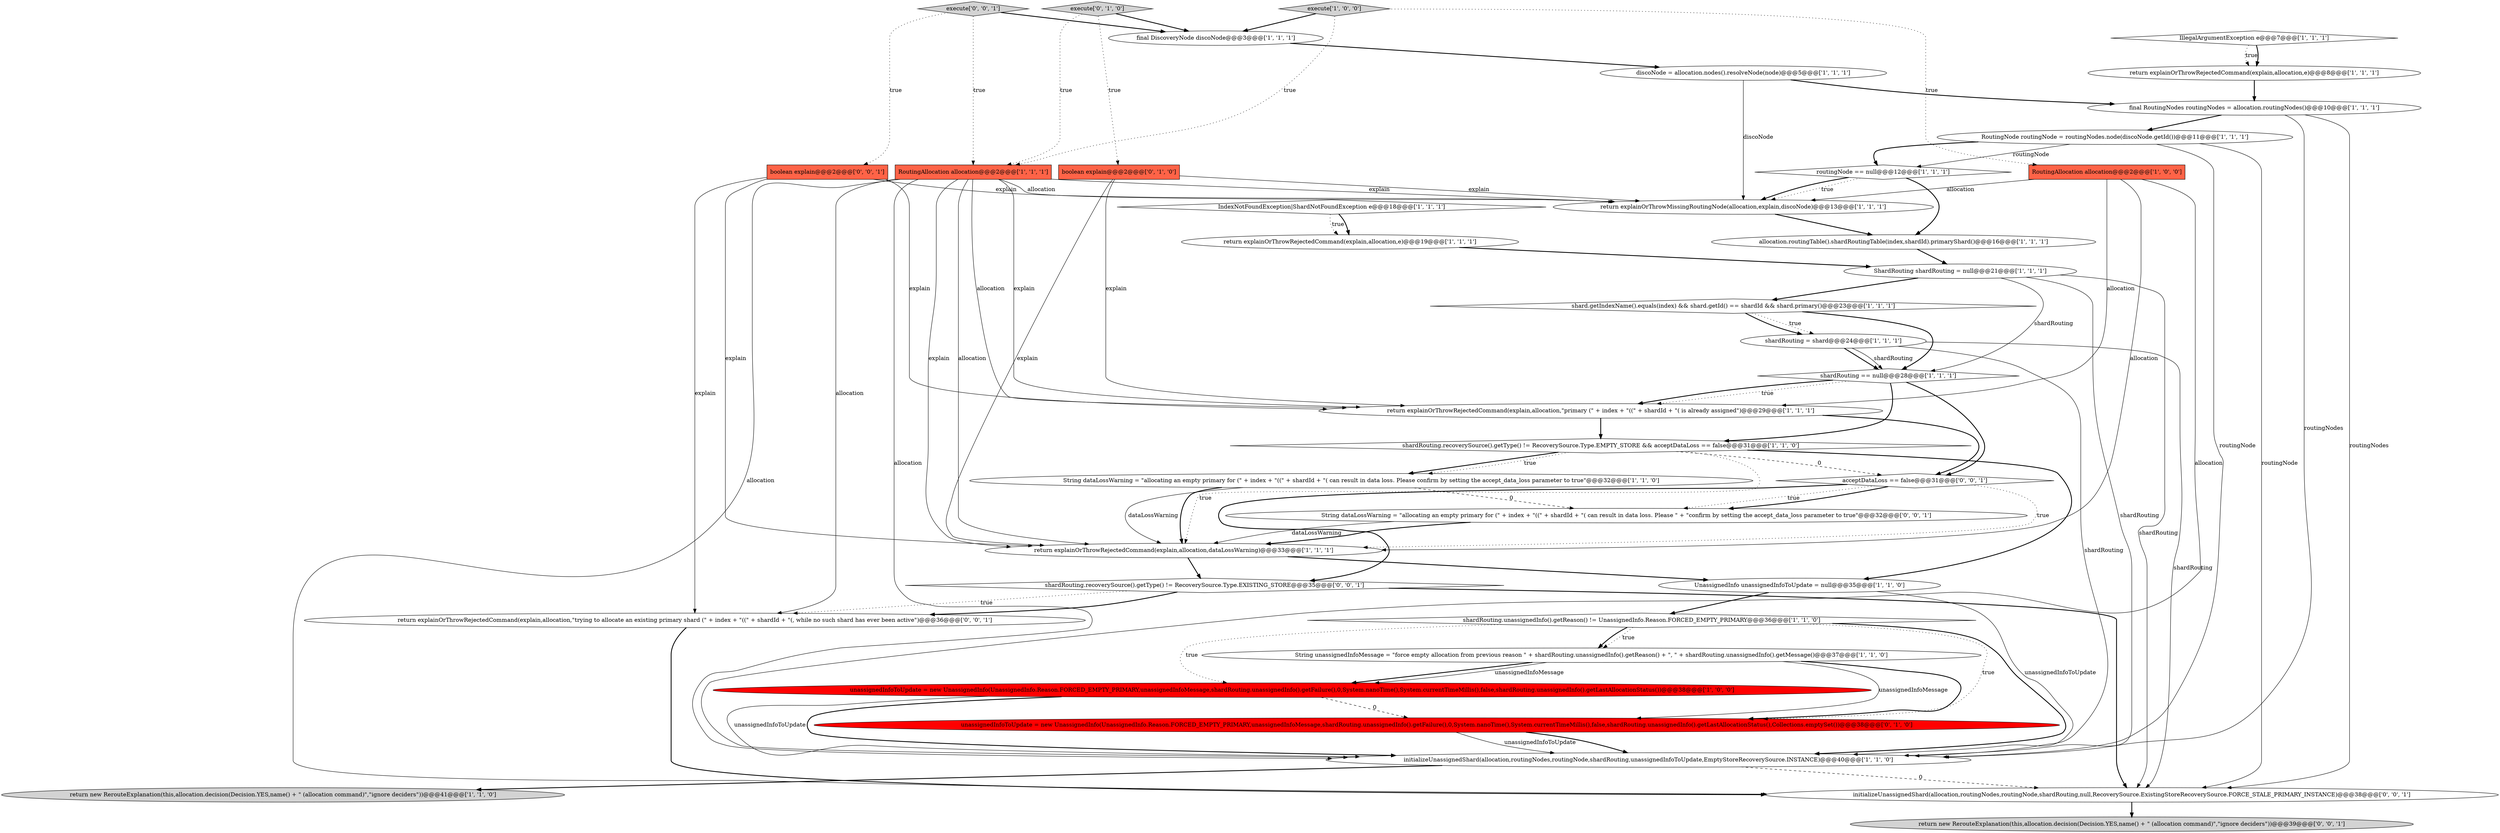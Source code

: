 digraph {
36 [style = filled, label = "return new RerouteExplanation(this,allocation.decision(Decision.YES,name() + \" (allocation command)\",\"ignore deciders\"))@@@39@@@['0', '0', '1']", fillcolor = lightgray, shape = ellipse image = "AAA0AAABBB3BBB"];
2 [style = filled, label = "String dataLossWarning = \"allocating an empty primary for (\" + index + \"((\" + shardId + \"( can result in data loss. Please confirm by setting the accept_data_loss parameter to true\"@@@32@@@['1', '1', '0']", fillcolor = white, shape = ellipse image = "AAA0AAABBB1BBB"];
5 [style = filled, label = "shardRouting == null@@@28@@@['1', '1', '1']", fillcolor = white, shape = diamond image = "AAA0AAABBB1BBB"];
18 [style = filled, label = "discoNode = allocation.nodes().resolveNode(node)@@@5@@@['1', '1', '1']", fillcolor = white, shape = ellipse image = "AAA0AAABBB1BBB"];
23 [style = filled, label = "initializeUnassignedShard(allocation,routingNodes,routingNode,shardRouting,unassignedInfoToUpdate,EmptyStoreRecoverySource.INSTANCE)@@@40@@@['1', '1', '0']", fillcolor = white, shape = ellipse image = "AAA0AAABBB1BBB"];
28 [style = filled, label = "boolean explain@@@2@@@['0', '1', '0']", fillcolor = tomato, shape = box image = "AAA0AAABBB2BBB"];
15 [style = filled, label = "IllegalArgumentException e@@@7@@@['1', '1', '1']", fillcolor = white, shape = diamond image = "AAA0AAABBB1BBB"];
9 [style = filled, label = "return explainOrThrowRejectedCommand(explain,allocation,dataLossWarning)@@@33@@@['1', '1', '1']", fillcolor = white, shape = ellipse image = "AAA0AAABBB1BBB"];
4 [style = filled, label = "return explainOrThrowMissingRoutingNode(allocation,explain,discoNode)@@@13@@@['1', '1', '1']", fillcolor = white, shape = ellipse image = "AAA0AAABBB1BBB"];
13 [style = filled, label = "ShardRouting shardRouting = null@@@21@@@['1', '1', '1']", fillcolor = white, shape = ellipse image = "AAA0AAABBB1BBB"];
16 [style = filled, label = "shard.getIndexName().equals(index) && shard.getId() == shardId && shard.primary()@@@23@@@['1', '1', '1']", fillcolor = white, shape = diamond image = "AAA0AAABBB1BBB"];
24 [style = filled, label = "shardRouting.recoverySource().getType() != RecoverySource.Type.EMPTY_STORE && acceptDataLoss == false@@@31@@@['1', '1', '0']", fillcolor = white, shape = diamond image = "AAA0AAABBB1BBB"];
34 [style = filled, label = "execute['0', '0', '1']", fillcolor = lightgray, shape = diamond image = "AAA0AAABBB3BBB"];
32 [style = filled, label = "boolean explain@@@2@@@['0', '0', '1']", fillcolor = tomato, shape = box image = "AAA0AAABBB3BBB"];
27 [style = filled, label = "IndexNotFoundException|ShardNotFoundException e@@@18@@@['1', '1', '1']", fillcolor = white, shape = diamond image = "AAA0AAABBB1BBB"];
29 [style = filled, label = "unassignedInfoToUpdate = new UnassignedInfo(UnassignedInfo.Reason.FORCED_EMPTY_PRIMARY,unassignedInfoMessage,shardRouting.unassignedInfo().getFailure(),0,System.nanoTime(),System.currentTimeMillis(),false,shardRouting.unassignedInfo().getLastAllocationStatus(),Collections.emptySet())@@@38@@@['0', '1', '0']", fillcolor = red, shape = ellipse image = "AAA1AAABBB2BBB"];
12 [style = filled, label = "String unassignedInfoMessage = \"force empty allocation from previous reason \" + shardRouting.unassignedInfo().getReason() + \", \" + shardRouting.unassignedInfo().getMessage()@@@37@@@['1', '1', '0']", fillcolor = white, shape = ellipse image = "AAA0AAABBB1BBB"];
25 [style = filled, label = "final RoutingNodes routingNodes = allocation.routingNodes()@@@10@@@['1', '1', '1']", fillcolor = white, shape = ellipse image = "AAA0AAABBB1BBB"];
1 [style = filled, label = "execute['1', '0', '0']", fillcolor = lightgray, shape = diamond image = "AAA0AAABBB1BBB"];
33 [style = filled, label = "String dataLossWarning = \"allocating an empty primary for (\" + index + \"((\" + shardId + \"( can result in data loss. Please \" + \"confirm by setting the accept_data_loss parameter to true\"@@@32@@@['0', '0', '1']", fillcolor = white, shape = ellipse image = "AAA0AAABBB3BBB"];
38 [style = filled, label = "acceptDataLoss == false@@@31@@@['0', '0', '1']", fillcolor = white, shape = diamond image = "AAA0AAABBB3BBB"];
0 [style = filled, label = "routingNode == null@@@12@@@['1', '1', '1']", fillcolor = white, shape = diamond image = "AAA0AAABBB1BBB"];
20 [style = filled, label = "return explainOrThrowRejectedCommand(explain,allocation,e)@@@8@@@['1', '1', '1']", fillcolor = white, shape = ellipse image = "AAA0AAABBB1BBB"];
14 [style = filled, label = "RoutingAllocation allocation@@@2@@@['1', '0', '0']", fillcolor = tomato, shape = box image = "AAA0AAABBB1BBB"];
17 [style = filled, label = "RoutingAllocation allocation@@@2@@@['1', '1', '1']", fillcolor = tomato, shape = box image = "AAA0AAABBB1BBB"];
26 [style = filled, label = "allocation.routingTable().shardRoutingTable(index,shardId).primaryShard()@@@16@@@['1', '1', '1']", fillcolor = white, shape = ellipse image = "AAA0AAABBB1BBB"];
6 [style = filled, label = "final DiscoveryNode discoNode@@@3@@@['1', '1', '1']", fillcolor = white, shape = ellipse image = "AAA0AAABBB1BBB"];
19 [style = filled, label = "UnassignedInfo unassignedInfoToUpdate = null@@@35@@@['1', '1', '0']", fillcolor = white, shape = ellipse image = "AAA0AAABBB1BBB"];
21 [style = filled, label = "RoutingNode routingNode = routingNodes.node(discoNode.getId())@@@11@@@['1', '1', '1']", fillcolor = white, shape = ellipse image = "AAA0AAABBB1BBB"];
31 [style = filled, label = "initializeUnassignedShard(allocation,routingNodes,routingNode,shardRouting,null,RecoverySource.ExistingStoreRecoverySource.FORCE_STALE_PRIMARY_INSTANCE)@@@38@@@['0', '0', '1']", fillcolor = white, shape = ellipse image = "AAA0AAABBB3BBB"];
35 [style = filled, label = "shardRouting.recoverySource().getType() != RecoverySource.Type.EXISTING_STORE@@@35@@@['0', '0', '1']", fillcolor = white, shape = diamond image = "AAA0AAABBB3BBB"];
8 [style = filled, label = "return explainOrThrowRejectedCommand(explain,allocation,e)@@@19@@@['1', '1', '1']", fillcolor = white, shape = ellipse image = "AAA0AAABBB1BBB"];
7 [style = filled, label = "unassignedInfoToUpdate = new UnassignedInfo(UnassignedInfo.Reason.FORCED_EMPTY_PRIMARY,unassignedInfoMessage,shardRouting.unassignedInfo().getFailure(),0,System.nanoTime(),System.currentTimeMillis(),false,shardRouting.unassignedInfo().getLastAllocationStatus())@@@38@@@['1', '0', '0']", fillcolor = red, shape = ellipse image = "AAA1AAABBB1BBB"];
11 [style = filled, label = "return new RerouteExplanation(this,allocation.decision(Decision.YES,name() + \" (allocation command)\",\"ignore deciders\"))@@@41@@@['1', '1', '0']", fillcolor = lightgray, shape = ellipse image = "AAA0AAABBB1BBB"];
22 [style = filled, label = "return explainOrThrowRejectedCommand(explain,allocation,\"primary (\" + index + \"((\" + shardId + \"( is already assigned\")@@@29@@@['1', '1', '1']", fillcolor = white, shape = ellipse image = "AAA0AAABBB1BBB"];
3 [style = filled, label = "shardRouting.unassignedInfo().getReason() != UnassignedInfo.Reason.FORCED_EMPTY_PRIMARY@@@36@@@['1', '1', '0']", fillcolor = white, shape = diamond image = "AAA0AAABBB1BBB"];
30 [style = filled, label = "execute['0', '1', '0']", fillcolor = lightgray, shape = diamond image = "AAA0AAABBB2BBB"];
37 [style = filled, label = "return explainOrThrowRejectedCommand(explain,allocation,\"trying to allocate an existing primary shard (\" + index + \"((\" + shardId + \"(, while no such shard has ever been active\")@@@36@@@['0', '0', '1']", fillcolor = white, shape = ellipse image = "AAA0AAABBB3BBB"];
10 [style = filled, label = "shardRouting = shard@@@24@@@['1', '1', '1']", fillcolor = white, shape = ellipse image = "AAA0AAABBB1BBB"];
21->31 [style = solid, label="routingNode"];
17->9 [style = solid, label="allocation"];
14->23 [style = solid, label="allocation"];
15->20 [style = dotted, label="true"];
30->6 [style = bold, label=""];
5->38 [style = bold, label=""];
2->9 [style = solid, label="dataLossWarning"];
16->10 [style = dotted, label="true"];
9->35 [style = bold, label=""];
12->7 [style = bold, label=""];
32->37 [style = solid, label="explain"];
10->31 [style = solid, label="shardRouting"];
5->22 [style = dotted, label="true"];
37->31 [style = bold, label=""];
35->37 [style = bold, label=""];
38->9 [style = dotted, label="true"];
15->20 [style = bold, label=""];
32->22 [style = solid, label="explain"];
35->37 [style = dotted, label="true"];
29->23 [style = solid, label="unassignedInfoToUpdate"];
19->3 [style = bold, label=""];
25->21 [style = bold, label=""];
38->33 [style = dotted, label="true"];
35->31 [style = bold, label=""];
17->31 [style = solid, label="allocation"];
3->7 [style = dotted, label="true"];
24->19 [style = bold, label=""];
21->0 [style = bold, label=""];
3->29 [style = dotted, label="true"];
28->4 [style = solid, label="explain"];
13->23 [style = solid, label="shardRouting"];
23->31 [style = dashed, label="0"];
27->8 [style = dotted, label="true"];
2->9 [style = bold, label=""];
29->23 [style = bold, label=""];
20->25 [style = bold, label=""];
32->9 [style = solid, label="explain"];
13->16 [style = bold, label=""];
26->13 [style = bold, label=""];
21->0 [style = solid, label="routingNode"];
13->5 [style = solid, label="shardRouting"];
22->38 [style = bold, label=""];
3->23 [style = bold, label=""];
12->29 [style = bold, label=""];
12->7 [style = solid, label="unassignedInfoMessage"];
12->29 [style = solid, label="unassignedInfoMessage"];
7->23 [style = bold, label=""];
18->25 [style = bold, label=""];
17->23 [style = solid, label="allocation"];
2->33 [style = dashed, label="0"];
19->23 [style = solid, label="unassignedInfoToUpdate"];
38->33 [style = bold, label=""];
38->35 [style = bold, label=""];
30->28 [style = dotted, label="true"];
5->22 [style = bold, label=""];
27->8 [style = bold, label=""];
17->9 [style = solid, label="explain"];
14->22 [style = solid, label="allocation"];
1->17 [style = dotted, label="true"];
6->18 [style = bold, label=""];
25->31 [style = solid, label="routingNodes"];
0->4 [style = dotted, label="true"];
31->36 [style = bold, label=""];
21->23 [style = solid, label="routingNode"];
28->22 [style = solid, label="explain"];
3->12 [style = bold, label=""];
17->4 [style = solid, label="allocation"];
1->6 [style = bold, label=""];
10->5 [style = bold, label=""];
5->24 [style = bold, label=""];
14->4 [style = solid, label="allocation"];
32->4 [style = solid, label="explain"];
16->5 [style = bold, label=""];
9->19 [style = bold, label=""];
30->17 [style = dotted, label="true"];
23->11 [style = bold, label=""];
8->13 [style = bold, label=""];
34->32 [style = dotted, label="true"];
0->26 [style = bold, label=""];
24->2 [style = bold, label=""];
28->9 [style = solid, label="explain"];
13->31 [style = solid, label="shardRouting"];
16->10 [style = bold, label=""];
33->9 [style = solid, label="dataLossWarning"];
4->26 [style = bold, label=""];
24->9 [style = dotted, label="true"];
25->23 [style = solid, label="routingNodes"];
7->23 [style = solid, label="unassignedInfoToUpdate"];
1->14 [style = dotted, label="true"];
33->9 [style = bold, label=""];
17->37 [style = solid, label="allocation"];
17->22 [style = solid, label="allocation"];
10->5 [style = solid, label="shardRouting"];
34->17 [style = dotted, label="true"];
17->4 [style = solid, label="explain"];
0->4 [style = bold, label=""];
17->22 [style = solid, label="explain"];
3->12 [style = dotted, label="true"];
34->6 [style = bold, label=""];
7->29 [style = dashed, label="0"];
24->2 [style = dotted, label="true"];
22->24 [style = bold, label=""];
18->4 [style = solid, label="discoNode"];
24->38 [style = dashed, label="0"];
14->9 [style = solid, label="allocation"];
10->23 [style = solid, label="shardRouting"];
}
